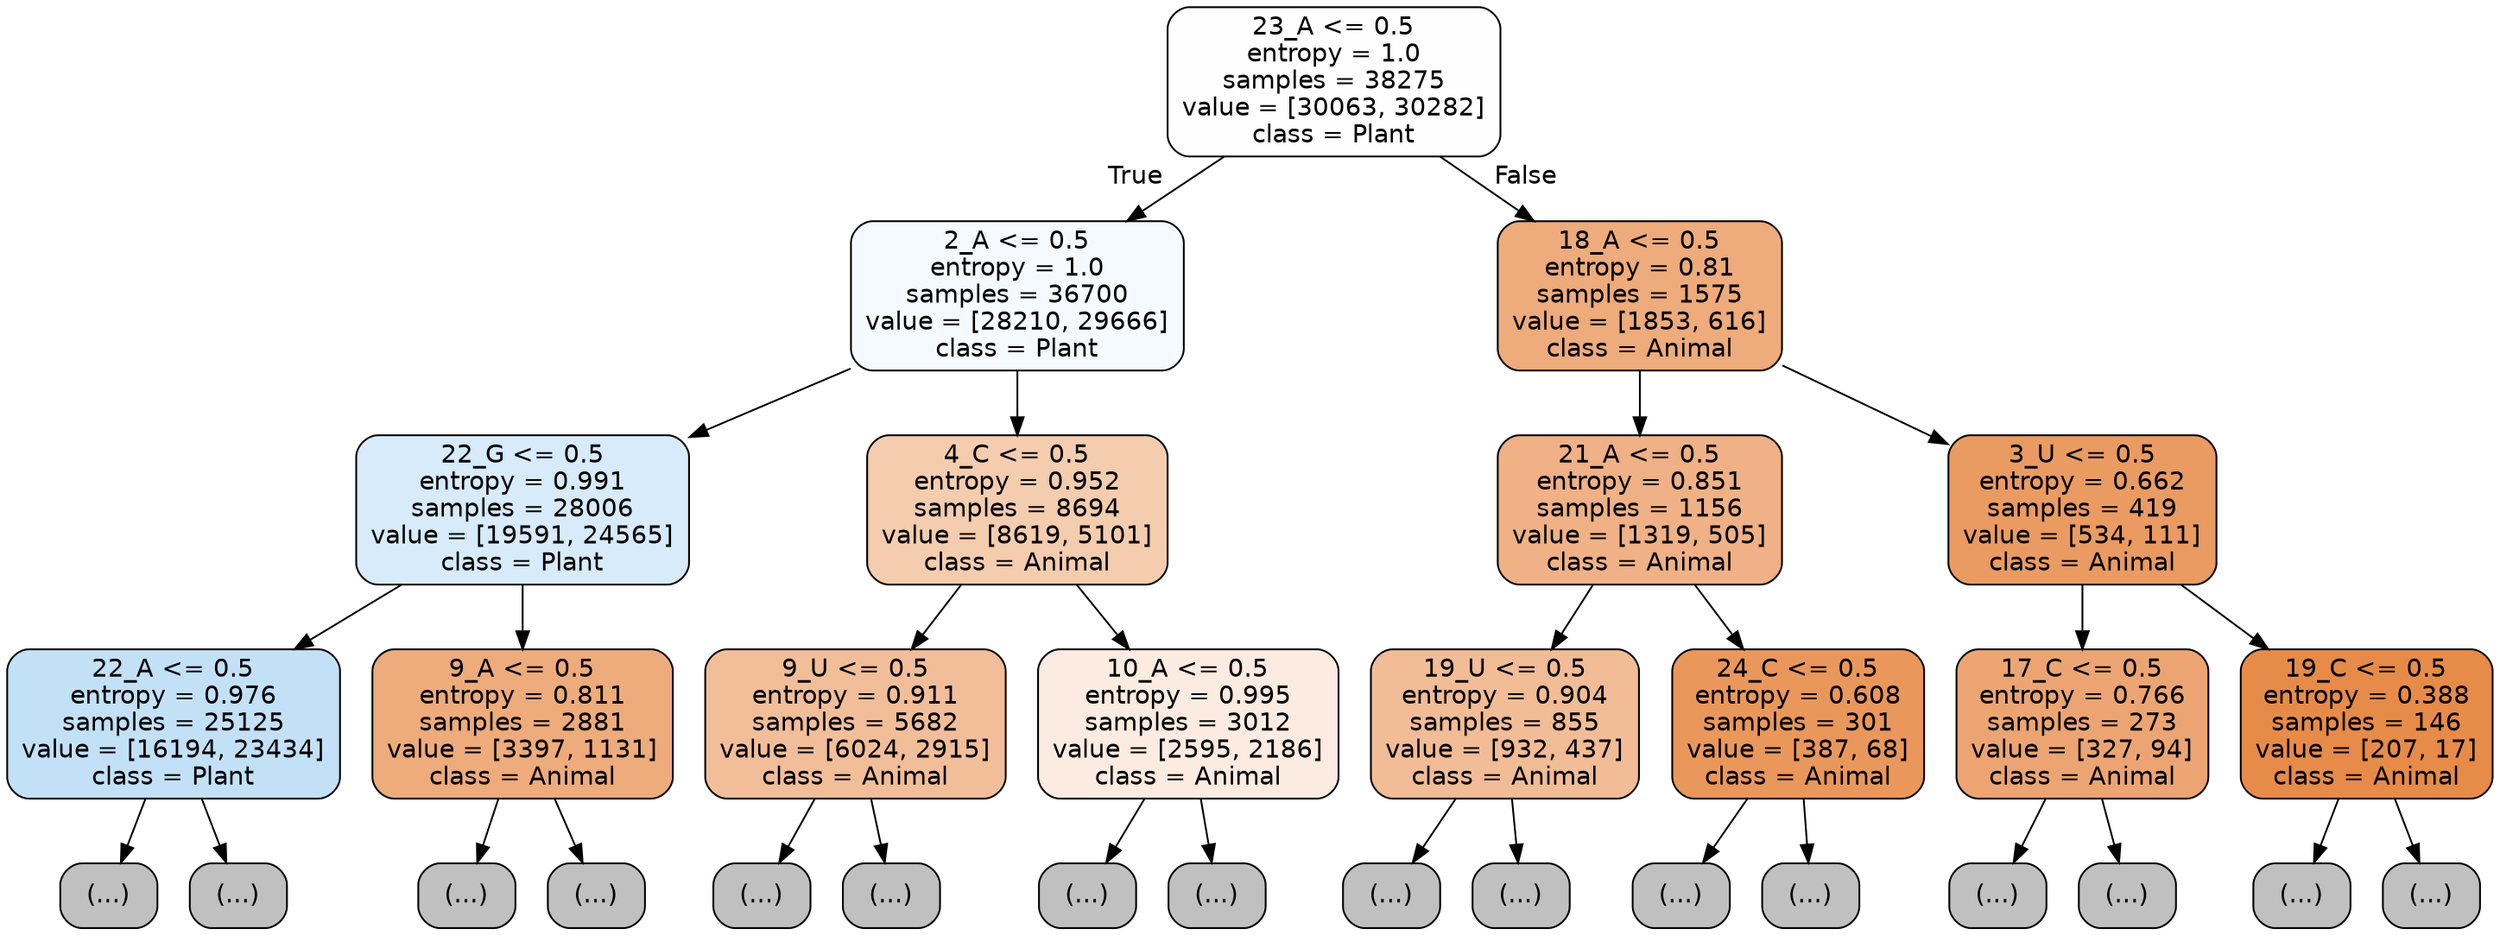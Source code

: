digraph Tree {
node [shape=box, style="filled, rounded", color="black", fontname="helvetica"] ;
edge [fontname="helvetica"] ;
0 [label="23_A <= 0.5\nentropy = 1.0\nsamples = 38275\nvalue = [30063, 30282]\nclass = Plant", fillcolor="#fefeff"] ;
1 [label="2_A <= 0.5\nentropy = 1.0\nsamples = 36700\nvalue = [28210, 29666]\nclass = Plant", fillcolor="#f5fafe"] ;
0 -> 1 [labeldistance=2.5, labelangle=45, headlabel="True"] ;
2 [label="22_G <= 0.5\nentropy = 0.991\nsamples = 28006\nvalue = [19591, 24565]\nclass = Plant", fillcolor="#d7ebfa"] ;
1 -> 2 ;
3 [label="22_A <= 0.5\nentropy = 0.976\nsamples = 25125\nvalue = [16194, 23434]\nclass = Plant", fillcolor="#c2e1f7"] ;
2 -> 3 ;
4 [label="(...)", fillcolor="#C0C0C0"] ;
3 -> 4 ;
9439 [label="(...)", fillcolor="#C0C0C0"] ;
3 -> 9439 ;
10770 [label="9_A <= 0.5\nentropy = 0.811\nsamples = 2881\nvalue = [3397, 1131]\nclass = Animal", fillcolor="#eeab7b"] ;
2 -> 10770 ;
10771 [label="(...)", fillcolor="#C0C0C0"] ;
10770 -> 10771 ;
11736 [label="(...)", fillcolor="#C0C0C0"] ;
10770 -> 11736 ;
12061 [label="4_C <= 0.5\nentropy = 0.952\nsamples = 8694\nvalue = [8619, 5101]\nclass = Animal", fillcolor="#f4ccae"] ;
1 -> 12061 ;
12062 [label="9_U <= 0.5\nentropy = 0.911\nsamples = 5682\nvalue = [6024, 2915]\nclass = Animal", fillcolor="#f2be99"] ;
12061 -> 12062 ;
12063 [label="(...)", fillcolor="#C0C0C0"] ;
12062 -> 12063 ;
14026 [label="(...)", fillcolor="#C0C0C0"] ;
12062 -> 14026 ;
14931 [label="10_A <= 0.5\nentropy = 0.995\nsamples = 3012\nvalue = [2595, 2186]\nclass = Animal", fillcolor="#fbebe0"] ;
12061 -> 14931 ;
14932 [label="(...)", fillcolor="#C0C0C0"] ;
14931 -> 14932 ;
15553 [label="(...)", fillcolor="#C0C0C0"] ;
14931 -> 15553 ;
15822 [label="18_A <= 0.5\nentropy = 0.81\nsamples = 1575\nvalue = [1853, 616]\nclass = Animal", fillcolor="#eeab7b"] ;
0 -> 15822 [labeldistance=2.5, labelangle=-45, headlabel="False"] ;
15823 [label="21_A <= 0.5\nentropy = 0.851\nsamples = 1156\nvalue = [1319, 505]\nclass = Animal", fillcolor="#efb185"] ;
15822 -> 15823 ;
15824 [label="19_U <= 0.5\nentropy = 0.904\nsamples = 855\nvalue = [932, 437]\nclass = Animal", fillcolor="#f1bc96"] ;
15823 -> 15824 ;
15825 [label="(...)", fillcolor="#C0C0C0"] ;
15824 -> 15825 ;
16158 [label="(...)", fillcolor="#C0C0C0"] ;
15824 -> 16158 ;
16269 [label="24_C <= 0.5\nentropy = 0.608\nsamples = 301\nvalue = [387, 68]\nclass = Animal", fillcolor="#ea975c"] ;
15823 -> 16269 ;
16270 [label="(...)", fillcolor="#C0C0C0"] ;
16269 -> 16270 ;
16373 [label="(...)", fillcolor="#C0C0C0"] ;
16269 -> 16373 ;
16392 [label="3_U <= 0.5\nentropy = 0.662\nsamples = 419\nvalue = [534, 111]\nclass = Animal", fillcolor="#ea9b62"] ;
15822 -> 16392 ;
16393 [label="17_C <= 0.5\nentropy = 0.766\nsamples = 273\nvalue = [327, 94]\nclass = Animal", fillcolor="#eca572"] ;
16392 -> 16393 ;
16394 [label="(...)", fillcolor="#C0C0C0"] ;
16393 -> 16394 ;
16469 [label="(...)", fillcolor="#C0C0C0"] ;
16393 -> 16469 ;
16504 [label="19_C <= 0.5\nentropy = 0.388\nsamples = 146\nvalue = [207, 17]\nclass = Animal", fillcolor="#e78b49"] ;
16392 -> 16504 ;
16505 [label="(...)", fillcolor="#C0C0C0"] ;
16504 -> 16505 ;
16532 [label="(...)", fillcolor="#C0C0C0"] ;
16504 -> 16532 ;
}